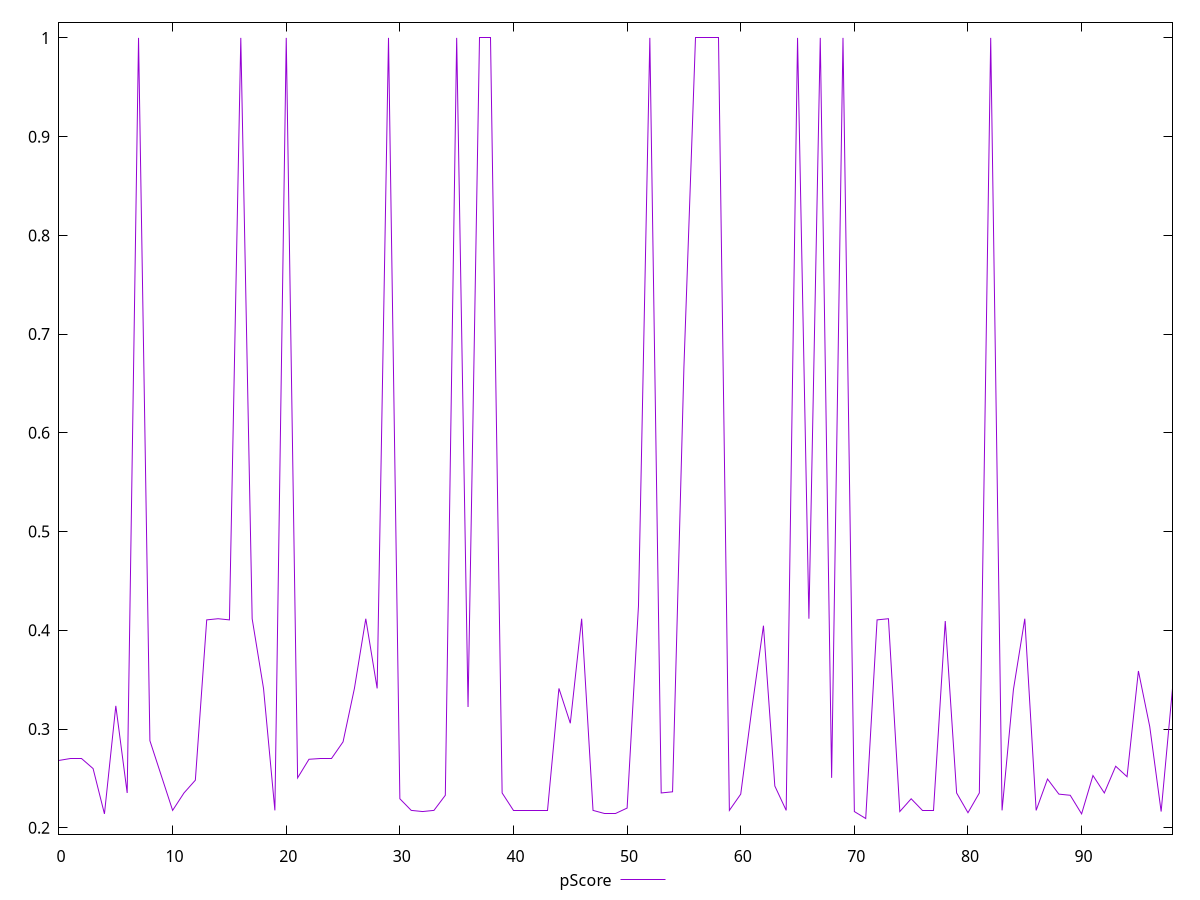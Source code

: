 reset

$pScore <<EOF
0 0.268235294117647
1 0.27058823529411763
2 0.27058823529411763
3 0.26
4 0.21411764705882352
5 0.32352941176470584
6 0.23529411764705882
7 1
8 0.28823529411764703
9 0.2529411764705882
10 0.21764705882352942
11 0.23529411764705882
12 0.24823529411764705
13 0.41058823529411764
14 0.4117647058823529
15 0.41058823529411764
16 1
17 0.4117647058823529
18 0.3411764705882353
19 0.21764705882352942
20 1
21 0.25058823529411767
22 0.26941176470588235
23 0.27058823529411763
24 0.27058823529411763
25 0.28705882352941176
26 0.3411764705882353
27 0.4117647058823529
28 0.3411764705882353
29 1
30 0.22941176470588237
31 0.21764705882352942
32 0.21647058823529414
33 0.21764705882352942
34 0.2329411764705882
35 1
36 0.3223529411764706
37 1
38 1
39 0.23529411764705882
40 0.21764705882352942
41 0.21764705882352942
42 0.21764705882352942
43 0.21764705882352942
44 0.3411764705882353
45 0.3058823529411765
46 0.4117647058823529
47 0.21764705882352942
48 0.21411764705882352
49 0.21411764705882352
50 0.21999999999999997
51 0.42470588235294116
52 1
53 0.23529411764705882
54 0.2364705882352941
55 0.6666666666666666
56 1
57 1
58 1
59 0.21764705882352942
60 0.23411764705882354
61 0.3223529411764706
62 0.4047058823529412
63 0.2423529411764706
64 0.21764705882352942
65 1
66 0.4117647058823529
67 1
68 0.25058823529411767
69 1
70 0.21647058823529414
71 0.20941176470588235
72 0.41058823529411764
73 0.4117647058823529
74 0.21647058823529414
75 0.22941176470588237
76 0.21764705882352942
77 0.21764705882352942
78 0.40941176470588236
79 0.23529411764705882
80 0.2152941176470588
81 0.23529411764705882
82 1
83 0.21764705882352942
84 0.33999999999999997
85 0.4117647058823529
86 0.21764705882352942
87 0.24941176470588233
88 0.23411764705882354
89 0.2329411764705882
90 0.21411764705882352
91 0.2529411764705882
92 0.23529411764705882
93 0.26235294117647057
94 0.25176470588235295
95 0.3588235294117647
96 0.3023529411764706
97 0.21647058823529414
98 0.3411764705882353
EOF

set key outside below
set xrange [0:98]
set yrange [0.1936:1.0158117647058824]
set trange [0.1936:1.0158117647058824]
set terminal svg size 640, 500 enhanced background rgb 'white'
set output "reports/report_00027_2021-02-24T12-40-31.850Z/unused-javascript/samples/card/pScore/values.svg"

plot $pScore title "pScore" with line

reset
